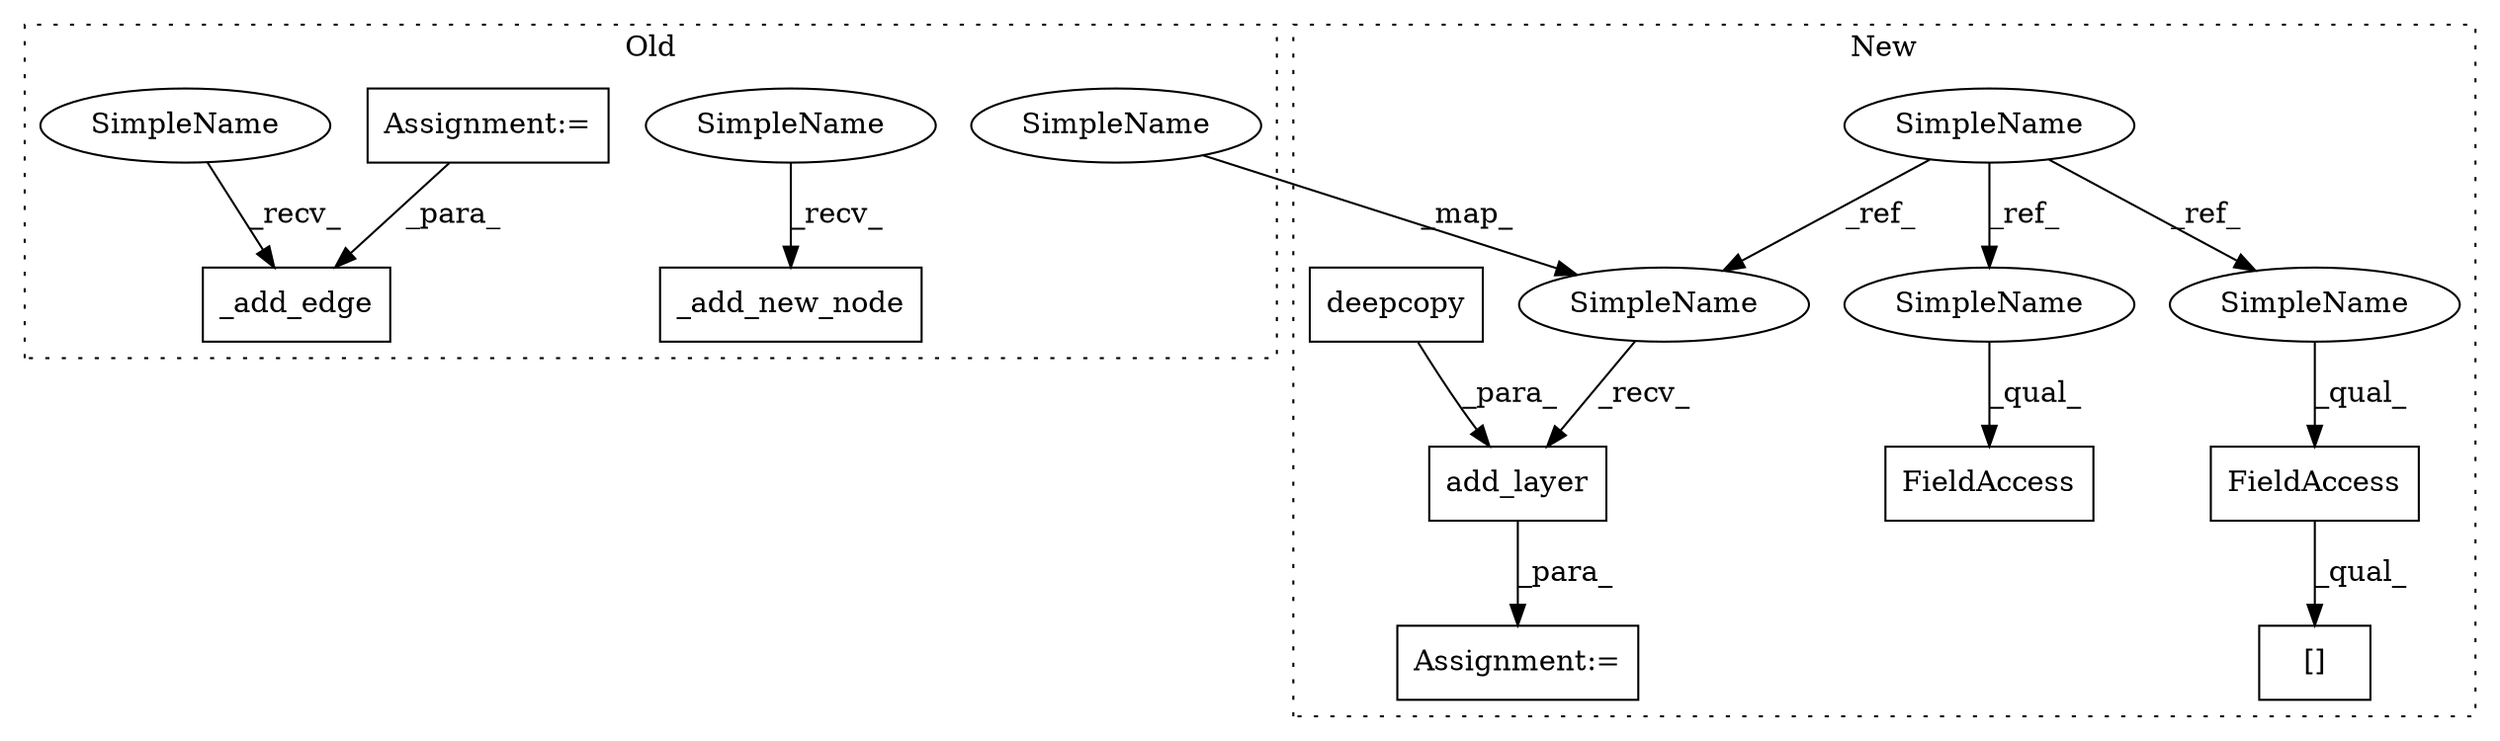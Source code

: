 digraph G {
subgraph cluster0 {
1 [label="_add_new_node" a="32" s="15843" l="15" shape="box"];
4 [label="_add_edge" a="32" s="16957,17005" l="10,1" shape="box"];
9 [label="Assignment:=" a="7" s="16167" l="1" shape="box"];
14 [label="SimpleName" a="42" s="15838" l="4" shape="ellipse"];
15 [label="SimpleName" a="42" s="16952" l="4" shape="ellipse"];
16 [label="SimpleName" a="42" s="16072" l="4" shape="ellipse"];
label = "Old";
style="dotted";
}
subgraph cluster1 {
2 [label="add_layer" a="32" s="16269,16308" l="10,1" shape="box"];
3 [label="SimpleName" a="42" s="15136" l="4" shape="ellipse"];
5 [label="FieldAccess" a="22" s="16728" l="14" shape="box"];
6 [label="FieldAccess" a="22" s="16762" l="14" shape="box"];
7 [label="deepcopy" a="32" s="16088,16122" l="9,1" shape="box"];
8 [label="[]" a="2" s="16728,16760" l="15,1" shape="box"];
10 [label="Assignment:=" a="7" s="16709" l="1" shape="box"];
11 [label="SimpleName" a="42" s="16264" l="4" shape="ellipse"];
12 [label="SimpleName" a="42" s="16762" l="4" shape="ellipse"];
13 [label="SimpleName" a="42" s="16728" l="4" shape="ellipse"];
label = "New";
style="dotted";
}
2 -> 10 [label="_para_"];
3 -> 11 [label="_ref_"];
3 -> 12 [label="_ref_"];
3 -> 13 [label="_ref_"];
5 -> 8 [label="_qual_"];
7 -> 2 [label="_para_"];
9 -> 4 [label="_para_"];
11 -> 2 [label="_recv_"];
12 -> 6 [label="_qual_"];
13 -> 5 [label="_qual_"];
14 -> 1 [label="_recv_"];
15 -> 4 [label="_recv_"];
16 -> 11 [label="_map_"];
}